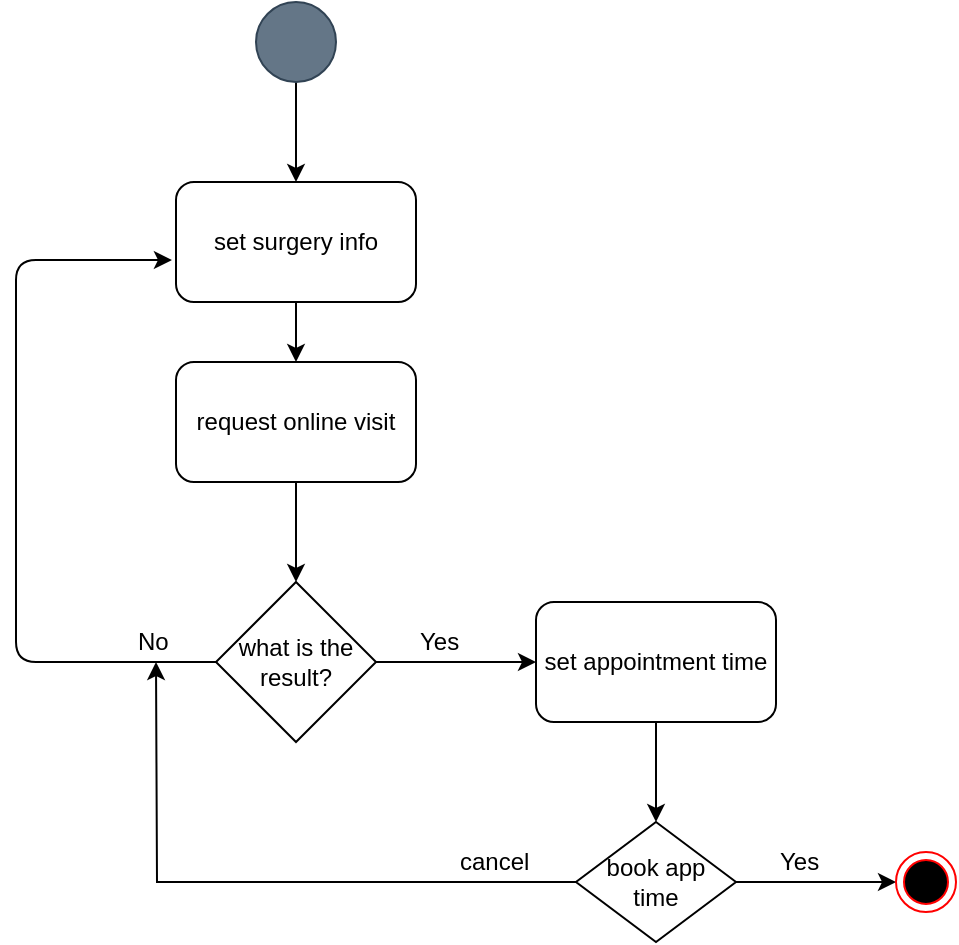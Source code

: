 <mxfile version="12.2.3" type="device" pages="1"><diagram id="r5GTHJSPqKwy-dMTJIDz" name="Page-1"><mxGraphModel dx="768" dy="406" grid="1" gridSize="10" guides="1" tooltips="1" connect="1" arrows="1" fold="1" page="1" pageScale="1" pageWidth="850" pageHeight="1100" math="0" shadow="0"><root><mxCell id="0"/><mxCell id="1" parent="0"/><mxCell id="20RJZexqBXGS1kUJvNB7-3" value="" style="edgeStyle=orthogonalEdgeStyle;rounded=0;orthogonalLoop=1;jettySize=auto;html=1;" edge="1" parent="1" source="20RJZexqBXGS1kUJvNB7-1"><mxGeometry relative="1" as="geometry"><mxPoint x="300" y="130" as="targetPoint"/></mxGeometry></mxCell><mxCell id="20RJZexqBXGS1kUJvNB7-1" value="" style="ellipse;whiteSpace=wrap;html=1;aspect=fixed;fillColor=#647687;strokeColor=#314354;fontColor=#ffffff;" vertex="1" parent="1"><mxGeometry x="280" y="40" width="40" height="40" as="geometry"/></mxCell><mxCell id="20RJZexqBXGS1kUJvNB7-7" value="" style="edgeStyle=orthogonalEdgeStyle;rounded=0;orthogonalLoop=1;jettySize=auto;html=1;" edge="1" parent="1"><mxGeometry relative="1" as="geometry"><mxPoint x="300" y="180" as="sourcePoint"/><mxPoint x="300" y="220" as="targetPoint"/><Array as="points"><mxPoint x="300" y="220"/><mxPoint x="300" y="220"/></Array></mxGeometry></mxCell><mxCell id="20RJZexqBXGS1kUJvNB7-10" value="set surgery info" style="rounded=1;whiteSpace=wrap;html=1;" vertex="1" parent="1"><mxGeometry x="240" y="130" width="120" height="60" as="geometry"/></mxCell><mxCell id="20RJZexqBXGS1kUJvNB7-13" value="" style="edgeStyle=orthogonalEdgeStyle;rounded=0;orthogonalLoop=1;jettySize=auto;html=1;" edge="1" parent="1" source="20RJZexqBXGS1kUJvNB7-11"><mxGeometry relative="1" as="geometry"><mxPoint x="300" y="330" as="targetPoint"/></mxGeometry></mxCell><mxCell id="20RJZexqBXGS1kUJvNB7-11" value="request online visit" style="rounded=1;whiteSpace=wrap;html=1;" vertex="1" parent="1"><mxGeometry x="240" y="220" width="120" height="60" as="geometry"/></mxCell><mxCell id="20RJZexqBXGS1kUJvNB7-28" value="" style="edgeStyle=orthogonalEdgeStyle;rounded=0;orthogonalLoop=1;jettySize=auto;html=1;" edge="1" parent="1" source="20RJZexqBXGS1kUJvNB7-26"><mxGeometry relative="1" as="geometry"><mxPoint x="420" y="370" as="targetPoint"/></mxGeometry></mxCell><mxCell id="20RJZexqBXGS1kUJvNB7-26" value="what is the&lt;br&gt;result?" style="rhombus;whiteSpace=wrap;html=1;" vertex="1" parent="1"><mxGeometry x="260" y="330" width="80" height="80" as="geometry"/></mxCell><mxCell id="20RJZexqBXGS1kUJvNB7-31" value="No" style="text;html=1;resizable=0;points=[];autosize=1;align=left;verticalAlign=top;spacingTop=-4;" vertex="1" parent="1"><mxGeometry x="219" y="350" width="30" height="20" as="geometry"/></mxCell><mxCell id="20RJZexqBXGS1kUJvNB7-33" value="" style="endArrow=classic;html=1;exitX=0;exitY=0.5;exitDx=0;exitDy=0;entryX=-0.017;entryY=0.65;entryDx=0;entryDy=0;entryPerimeter=0;" edge="1" parent="1" source="20RJZexqBXGS1kUJvNB7-26" target="20RJZexqBXGS1kUJvNB7-10"><mxGeometry width="50" height="50" relative="1" as="geometry"><mxPoint x="220" y="480" as="sourcePoint"/><mxPoint x="160" y="370" as="targetPoint"/><Array as="points"><mxPoint x="160" y="370"/><mxPoint x="160" y="220"/><mxPoint x="160" y="169"/></Array></mxGeometry></mxCell><mxCell id="20RJZexqBXGS1kUJvNB7-34" value="Yes" style="text;html=1;resizable=0;points=[];autosize=1;align=left;verticalAlign=top;spacingTop=-4;" vertex="1" parent="1"><mxGeometry x="360" y="350" width="30" height="20" as="geometry"/></mxCell><mxCell id="20RJZexqBXGS1kUJvNB7-54" value="" style="edgeStyle=orthogonalEdgeStyle;rounded=0;orthogonalLoop=1;jettySize=auto;html=1;" edge="1" parent="1" source="20RJZexqBXGS1kUJvNB7-35" target="20RJZexqBXGS1kUJvNB7-42"><mxGeometry relative="1" as="geometry"/></mxCell><mxCell id="20RJZexqBXGS1kUJvNB7-35" value="set appointment time" style="rounded=1;whiteSpace=wrap;html=1;" vertex="1" parent="1"><mxGeometry x="420" y="340" width="120" height="60" as="geometry"/></mxCell><mxCell id="20RJZexqBXGS1kUJvNB7-46" value="" style="edgeStyle=orthogonalEdgeStyle;rounded=0;orthogonalLoop=1;jettySize=auto;html=1;" edge="1" parent="1" source="20RJZexqBXGS1kUJvNB7-42"><mxGeometry relative="1" as="geometry"><mxPoint x="230" y="370" as="targetPoint"/></mxGeometry></mxCell><mxCell id="20RJZexqBXGS1kUJvNB7-52" value="" style="edgeStyle=orthogonalEdgeStyle;rounded=0;orthogonalLoop=1;jettySize=auto;html=1;" edge="1" parent="1" source="20RJZexqBXGS1kUJvNB7-42" target="20RJZexqBXGS1kUJvNB7-51"><mxGeometry relative="1" as="geometry"/></mxCell><mxCell id="20RJZexqBXGS1kUJvNB7-42" value="book app&lt;br&gt;time" style="rhombus;whiteSpace=wrap;html=1;" vertex="1" parent="1"><mxGeometry x="440" y="450" width="80" height="60" as="geometry"/></mxCell><mxCell id="20RJZexqBXGS1kUJvNB7-47" value="cancel" style="text;html=1;resizable=0;points=[];autosize=1;align=left;verticalAlign=top;spacingTop=-4;" vertex="1" parent="1"><mxGeometry x="380" y="460" width="50" height="20" as="geometry"/></mxCell><mxCell id="20RJZexqBXGS1kUJvNB7-50" value="Yes" style="text;html=1;resizable=0;points=[];autosize=1;align=left;verticalAlign=top;spacingTop=-4;" vertex="1" parent="1"><mxGeometry x="540" y="460" width="30" height="20" as="geometry"/></mxCell><mxCell id="20RJZexqBXGS1kUJvNB7-51" value="" style="ellipse;html=1;shape=endState;fillColor=#000000;strokeColor=#ff0000;" vertex="1" parent="1"><mxGeometry x="600" y="465" width="30" height="30" as="geometry"/></mxCell></root></mxGraphModel></diagram></mxfile>